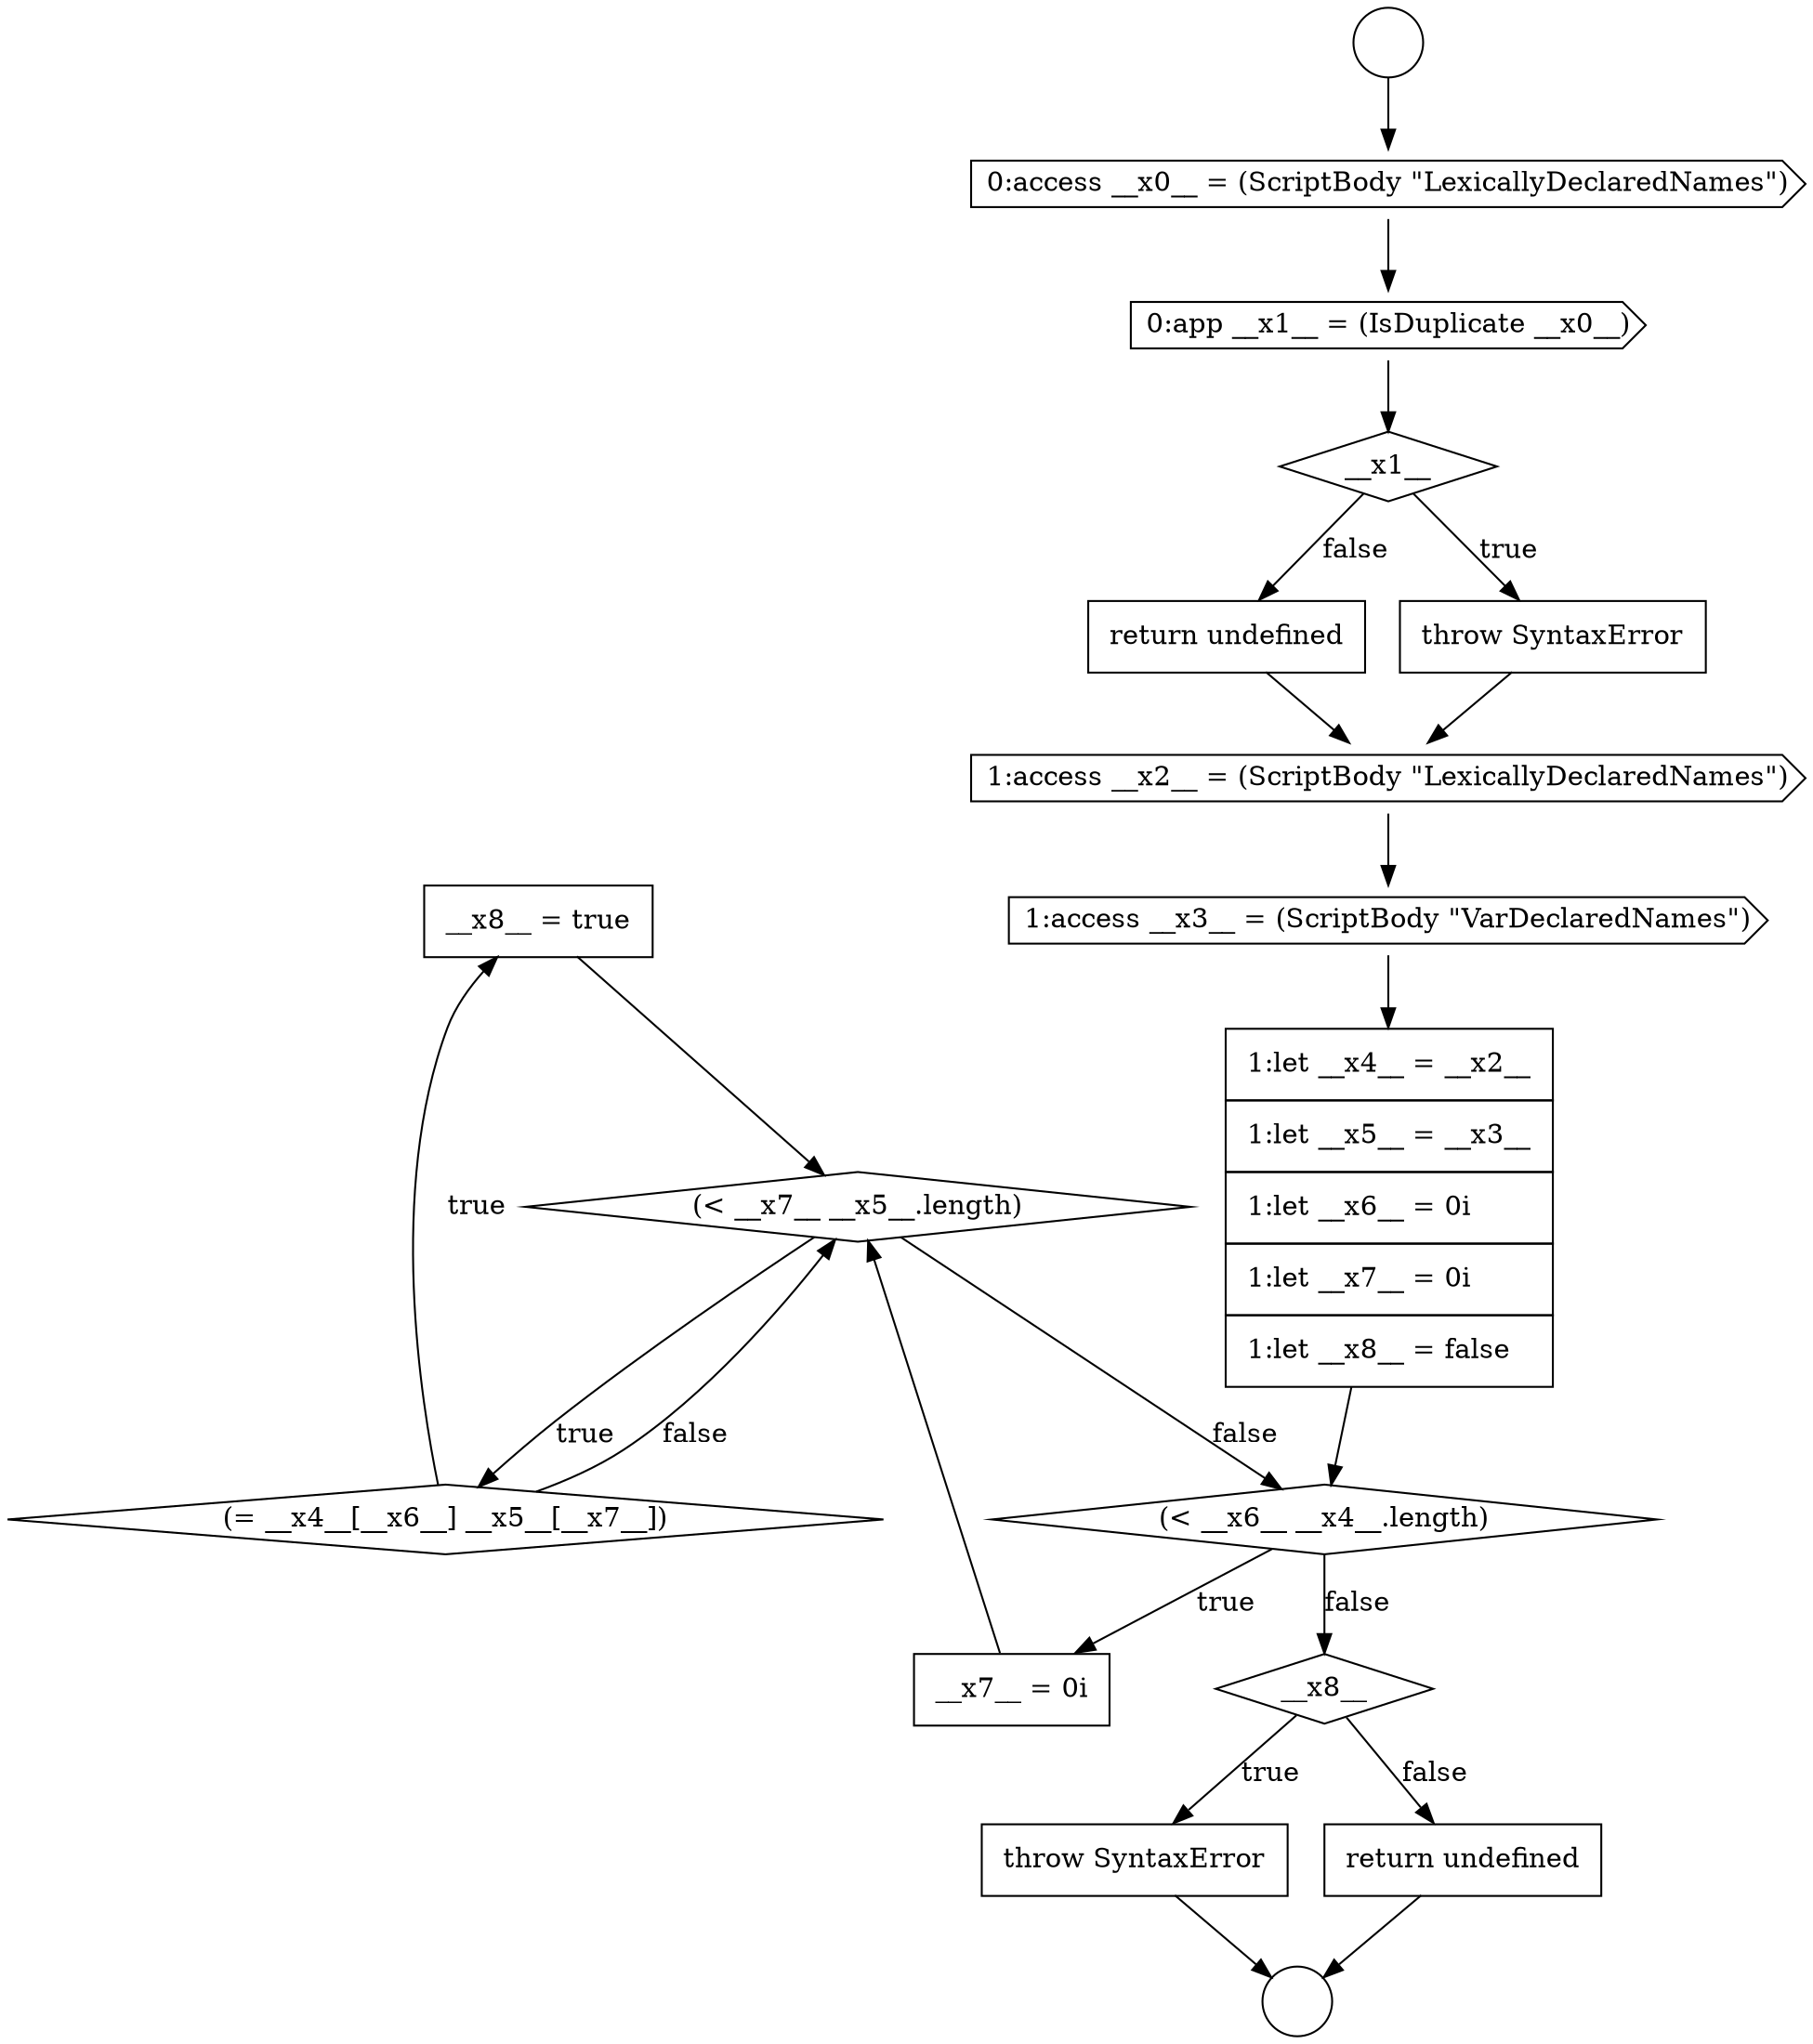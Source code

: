 digraph {
  node21089 [shape=none, margin=0, label=<<font color="black">
    <table border="0" cellborder="1" cellspacing="0" cellpadding="10">
      <tr><td align="left">__x8__ = true</td></tr>
    </table>
  </font>> color="black" fillcolor="white" style=filled]
  node21082 [shape=cds, label=<<font color="black">1:access __x2__ = (ScriptBody &quot;LexicallyDeclaredNames&quot;)</font>> color="black" fillcolor="white" style=filled]
  node21079 [shape=diamond, label=<<font color="black">__x1__</font>> color="black" fillcolor="white" style=filled]
  node21075 [shape=circle label=" " color="black" fillcolor="white" style=filled]
  node21078 [shape=cds, label=<<font color="black">0:app __x1__ = (IsDuplicate __x0__)</font>> color="black" fillcolor="white" style=filled]
  node21083 [shape=cds, label=<<font color="black">1:access __x3__ = (ScriptBody &quot;VarDeclaredNames&quot;)</font>> color="black" fillcolor="white" style=filled]
  node21091 [shape=none, margin=0, label=<<font color="black">
    <table border="0" cellborder="1" cellspacing="0" cellpadding="10">
      <tr><td align="left">throw SyntaxError</td></tr>
    </table>
  </font>> color="black" fillcolor="white" style=filled]
  node21087 [shape=diamond, label=<<font color="black">(&lt; __x7__ __x5__.length)</font>> color="black" fillcolor="white" style=filled]
  node21077 [shape=cds, label=<<font color="black">0:access __x0__ = (ScriptBody &quot;LexicallyDeclaredNames&quot;)</font>> color="black" fillcolor="white" style=filled]
  node21084 [shape=none, margin=0, label=<<font color="black">
    <table border="0" cellborder="1" cellspacing="0" cellpadding="10">
      <tr><td align="left">1:let __x4__ = __x2__</td></tr>
      <tr><td align="left">1:let __x5__ = __x3__</td></tr>
      <tr><td align="left">1:let __x6__ = 0i</td></tr>
      <tr><td align="left">1:let __x7__ = 0i</td></tr>
      <tr><td align="left">1:let __x8__ = false</td></tr>
    </table>
  </font>> color="black" fillcolor="white" style=filled]
  node21090 [shape=diamond, label=<<font color="black">__x8__</font>> color="black" fillcolor="white" style=filled]
  node21088 [shape=diamond, label=<<font color="black">(= __x4__[__x6__] __x5__[__x7__])</font>> color="black" fillcolor="white" style=filled]
  node21081 [shape=none, margin=0, label=<<font color="black">
    <table border="0" cellborder="1" cellspacing="0" cellpadding="10">
      <tr><td align="left">return undefined</td></tr>
    </table>
  </font>> color="black" fillcolor="white" style=filled]
  node21085 [shape=diamond, label=<<font color="black">(&lt; __x6__ __x4__.length)</font>> color="black" fillcolor="white" style=filled]
  node21080 [shape=none, margin=0, label=<<font color="black">
    <table border="0" cellborder="1" cellspacing="0" cellpadding="10">
      <tr><td align="left">throw SyntaxError</td></tr>
    </table>
  </font>> color="black" fillcolor="white" style=filled]
  node21076 [shape=circle label=" " color="black" fillcolor="white" style=filled]
  node21092 [shape=none, margin=0, label=<<font color="black">
    <table border="0" cellborder="1" cellspacing="0" cellpadding="10">
      <tr><td align="left">return undefined</td></tr>
    </table>
  </font>> color="black" fillcolor="white" style=filled]
  node21086 [shape=none, margin=0, label=<<font color="black">
    <table border="0" cellborder="1" cellspacing="0" cellpadding="10">
      <tr><td align="left">__x7__ = 0i</td></tr>
    </table>
  </font>> color="black" fillcolor="white" style=filled]
  node21085 -> node21086 [label=<<font color="black">true</font>> color="black"]
  node21085 -> node21090 [label=<<font color="black">false</font>> color="black"]
  node21083 -> node21084 [ color="black"]
  node21089 -> node21087 [ color="black"]
  node21080 -> node21082 [ color="black"]
  node21084 -> node21085 [ color="black"]
  node21092 -> node21076 [ color="black"]
  node21081 -> node21082 [ color="black"]
  node21086 -> node21087 [ color="black"]
  node21091 -> node21076 [ color="black"]
  node21075 -> node21077 [ color="black"]
  node21088 -> node21089 [label=<<font color="black">true</font>> color="black"]
  node21088 -> node21087 [label=<<font color="black">false</font>> color="black"]
  node21079 -> node21080 [label=<<font color="black">true</font>> color="black"]
  node21079 -> node21081 [label=<<font color="black">false</font>> color="black"]
  node21078 -> node21079 [ color="black"]
  node21077 -> node21078 [ color="black"]
  node21087 -> node21088 [label=<<font color="black">true</font>> color="black"]
  node21087 -> node21085 [label=<<font color="black">false</font>> color="black"]
  node21082 -> node21083 [ color="black"]
  node21090 -> node21091 [label=<<font color="black">true</font>> color="black"]
  node21090 -> node21092 [label=<<font color="black">false</font>> color="black"]
}
